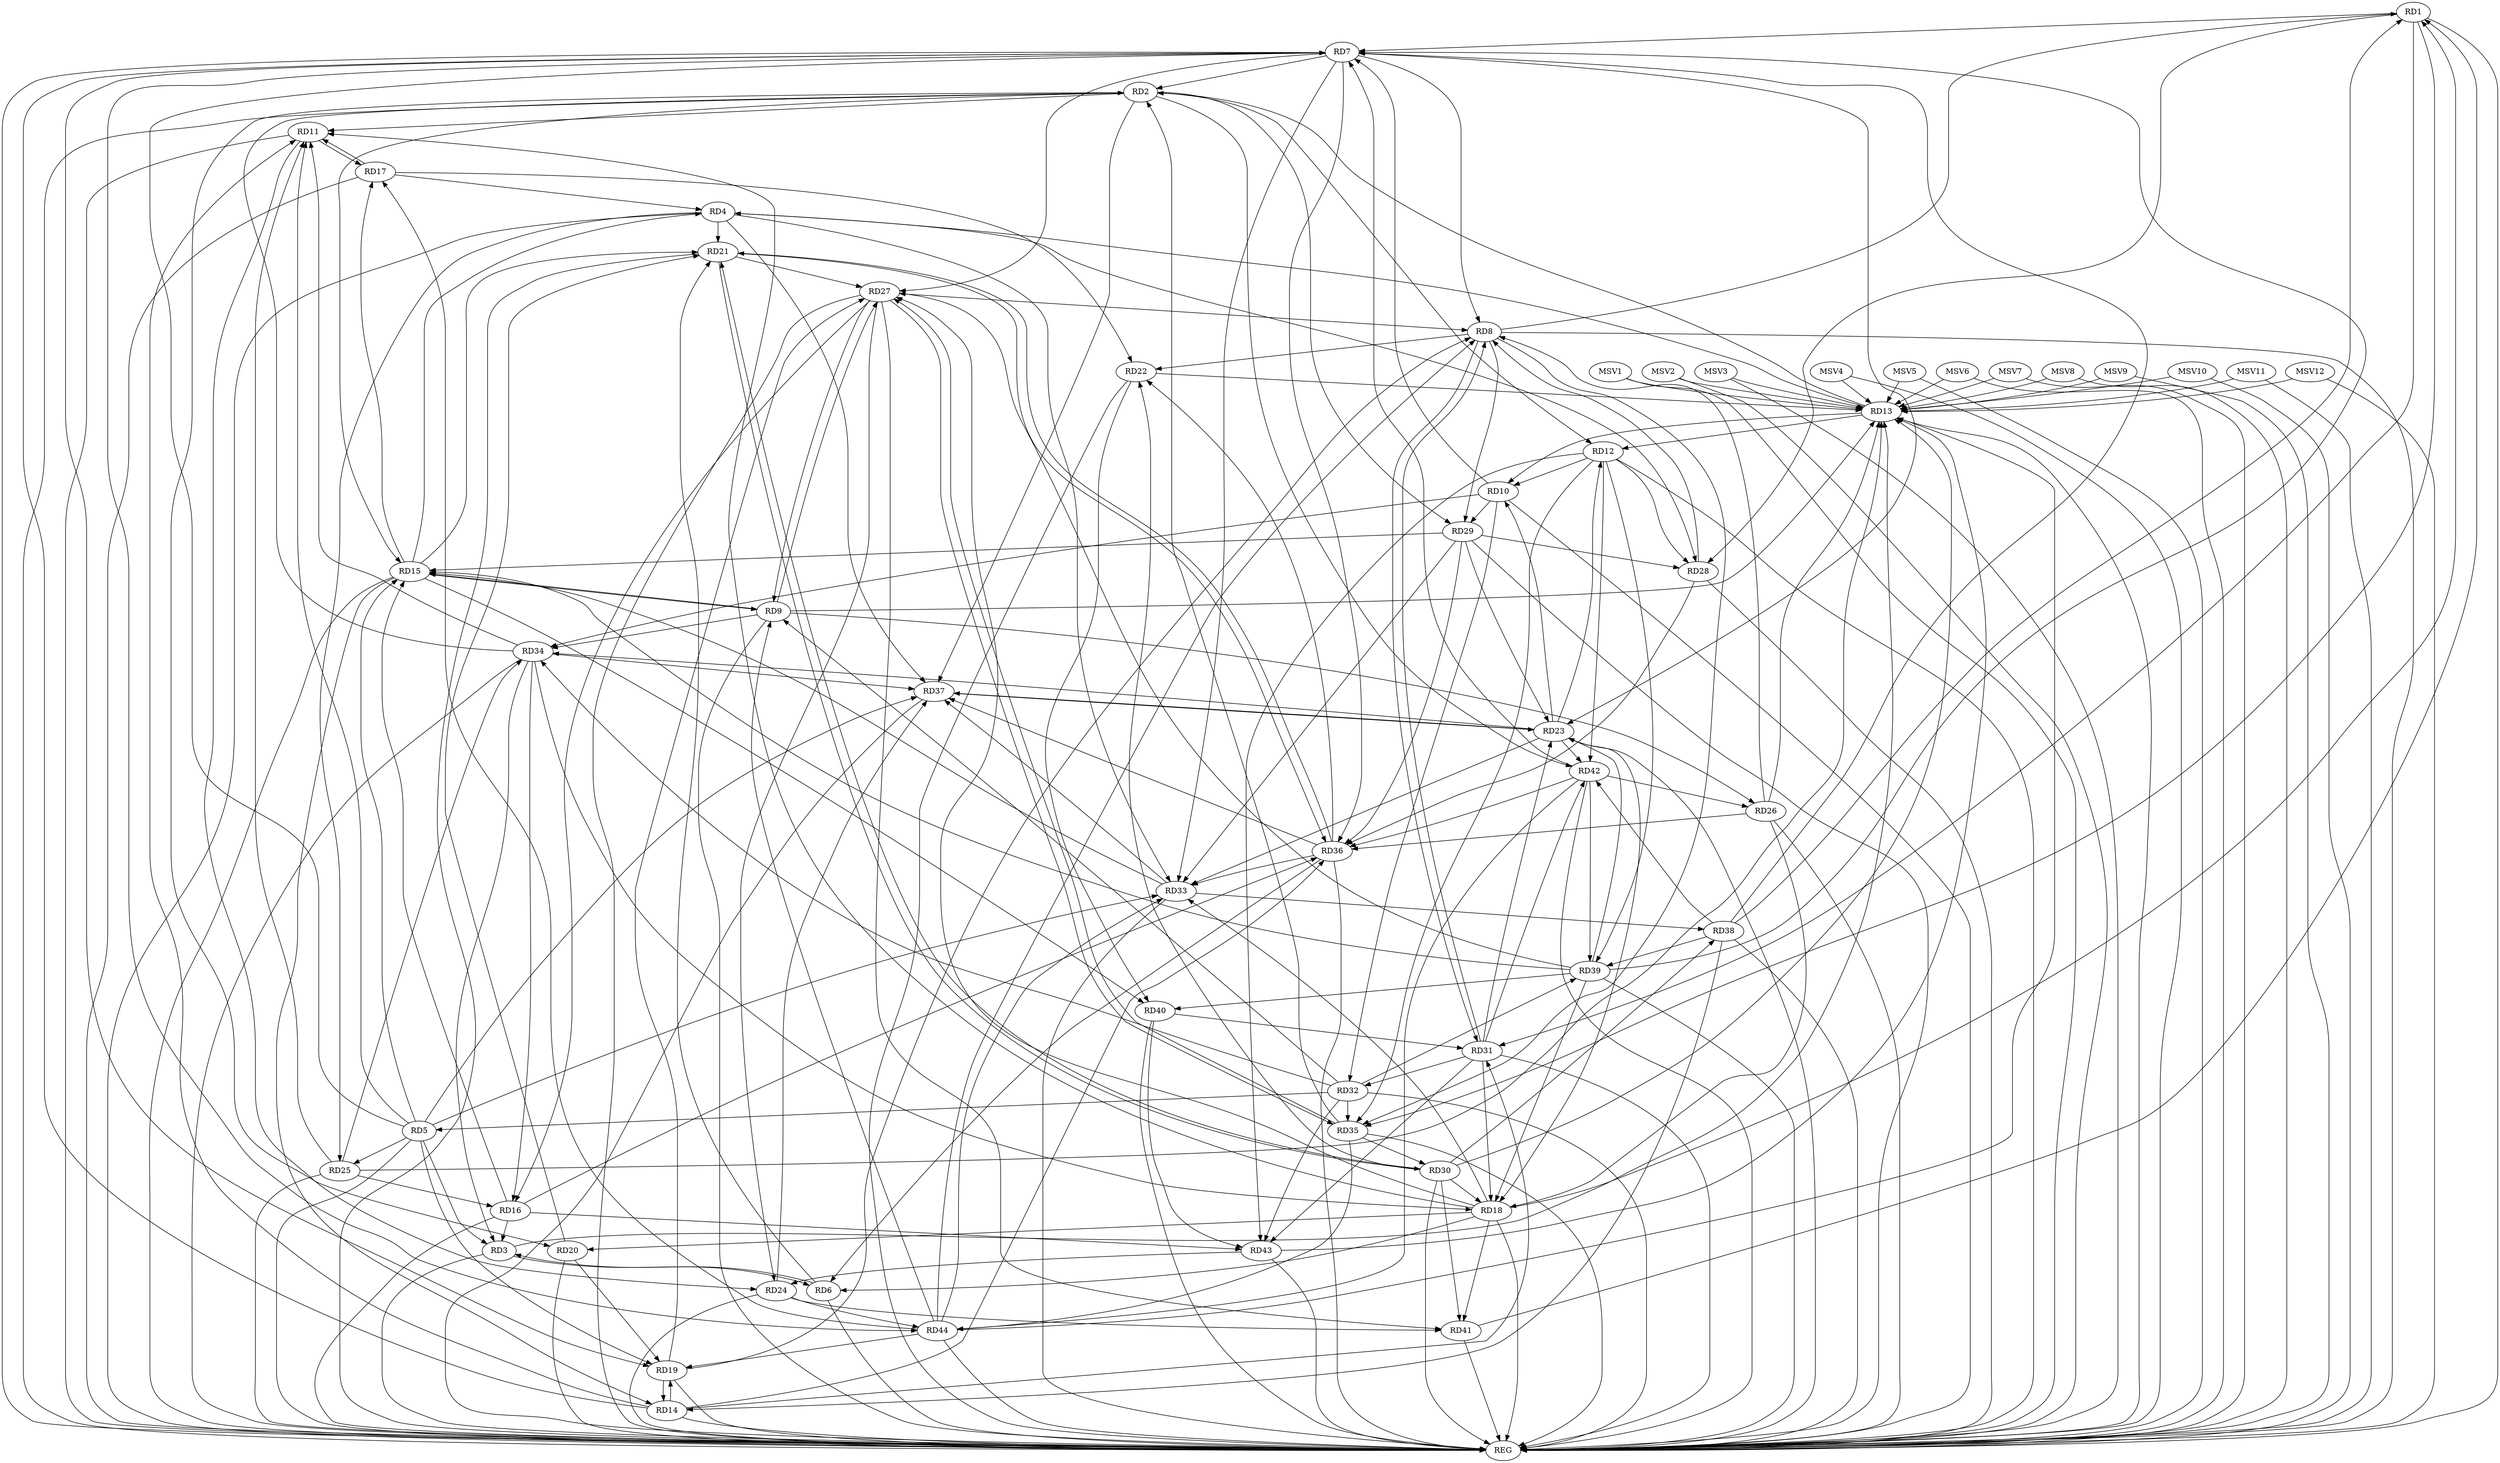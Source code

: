 strict digraph G {
  RD1 [ label="RD1" ];
  RD2 [ label="RD2" ];
  RD3 [ label="RD3" ];
  RD4 [ label="RD4" ];
  RD5 [ label="RD5" ];
  RD6 [ label="RD6" ];
  RD7 [ label="RD7" ];
  RD8 [ label="RD8" ];
  RD9 [ label="RD9" ];
  RD10 [ label="RD10" ];
  RD11 [ label="RD11" ];
  RD12 [ label="RD12" ];
  RD13 [ label="RD13" ];
  RD14 [ label="RD14" ];
  RD15 [ label="RD15" ];
  RD16 [ label="RD16" ];
  RD17 [ label="RD17" ];
  RD18 [ label="RD18" ];
  RD19 [ label="RD19" ];
  RD20 [ label="RD20" ];
  RD21 [ label="RD21" ];
  RD22 [ label="RD22" ];
  RD23 [ label="RD23" ];
  RD24 [ label="RD24" ];
  RD25 [ label="RD25" ];
  RD26 [ label="RD26" ];
  RD27 [ label="RD27" ];
  RD28 [ label="RD28" ];
  RD29 [ label="RD29" ];
  RD30 [ label="RD30" ];
  RD31 [ label="RD31" ];
  RD32 [ label="RD32" ];
  RD33 [ label="RD33" ];
  RD34 [ label="RD34" ];
  RD35 [ label="RD35" ];
  RD36 [ label="RD36" ];
  RD37 [ label="RD37" ];
  RD38 [ label="RD38" ];
  RD39 [ label="RD39" ];
  RD40 [ label="RD40" ];
  RD41 [ label="RD41" ];
  RD42 [ label="RD42" ];
  RD43 [ label="RD43" ];
  RD44 [ label="RD44" ];
  REG [ label="REG" ];
  MSV1 [ label="MSV1" ];
  MSV2 [ label="MSV2" ];
  MSV3 [ label="MSV3" ];
  MSV4 [ label="MSV4" ];
  MSV5 [ label="MSV5" ];
  MSV6 [ label="MSV6" ];
  MSV7 [ label="MSV7" ];
  MSV8 [ label="MSV8" ];
  MSV9 [ label="MSV9" ];
  MSV10 [ label="MSV10" ];
  MSV11 [ label="MSV11" ];
  MSV12 [ label="MSV12" ];
  RD1 -> RD7;
  RD8 -> RD1;
  RD18 -> RD1;
  RD1 -> RD28;
  RD1 -> RD31;
  RD1 -> RD35;
  RD38 -> RD1;
  RD41 -> RD1;
  RD7 -> RD2;
  RD2 -> RD11;
  RD2 -> RD12;
  RD13 -> RD2;
  RD2 -> RD15;
  RD2 -> RD20;
  RD2 -> RD29;
  RD34 -> RD2;
  RD35 -> RD2;
  RD2 -> RD37;
  RD2 -> RD42;
  RD5 -> RD3;
  RD3 -> RD6;
  RD6 -> RD3;
  RD3 -> RD13;
  RD16 -> RD3;
  RD34 -> RD3;
  RD13 -> RD4;
  RD15 -> RD4;
  RD17 -> RD4;
  RD4 -> RD21;
  RD4 -> RD25;
  RD4 -> RD28;
  RD4 -> RD33;
  RD4 -> RD37;
  RD5 -> RD7;
  RD5 -> RD11;
  RD5 -> RD15;
  RD5 -> RD19;
  RD5 -> RD25;
  RD32 -> RD5;
  RD5 -> RD33;
  RD5 -> RD37;
  RD18 -> RD6;
  RD6 -> RD21;
  RD36 -> RD6;
  RD7 -> RD8;
  RD10 -> RD7;
  RD14 -> RD7;
  RD7 -> RD19;
  RD7 -> RD23;
  RD7 -> RD27;
  RD7 -> RD33;
  RD7 -> RD36;
  RD38 -> RD7;
  RD39 -> RD7;
  RD42 -> RD7;
  RD7 -> RD44;
  RD19 -> RD8;
  RD8 -> RD22;
  RD26 -> RD8;
  RD27 -> RD8;
  RD28 -> RD8;
  RD8 -> RD29;
  RD8 -> RD31;
  RD31 -> RD8;
  RD8 -> RD35;
  RD44 -> RD8;
  RD9 -> RD13;
  RD9 -> RD15;
  RD15 -> RD9;
  RD9 -> RD26;
  RD9 -> RD27;
  RD27 -> RD9;
  RD32 -> RD9;
  RD9 -> RD34;
  RD44 -> RD9;
  RD12 -> RD10;
  RD13 -> RD10;
  RD23 -> RD10;
  RD10 -> RD29;
  RD10 -> RD32;
  RD10 -> RD34;
  RD14 -> RD11;
  RD11 -> RD17;
  RD17 -> RD11;
  RD18 -> RD11;
  RD11 -> RD24;
  RD25 -> RD11;
  RD34 -> RD11;
  RD13 -> RD12;
  RD23 -> RD12;
  RD12 -> RD28;
  RD12 -> RD35;
  RD12 -> RD39;
  RD12 -> RD42;
  RD12 -> RD43;
  RD22 -> RD13;
  RD25 -> RD13;
  RD26 -> RD13;
  RD30 -> RD13;
  RD43 -> RD13;
  RD44 -> RD13;
  RD15 -> RD14;
  RD14 -> RD19;
  RD19 -> RD14;
  RD14 -> RD31;
  RD14 -> RD36;
  RD38 -> RD14;
  RD16 -> RD15;
  RD15 -> RD17;
  RD15 -> RD21;
  RD29 -> RD15;
  RD33 -> RD15;
  RD39 -> RD15;
  RD15 -> RD40;
  RD25 -> RD16;
  RD27 -> RD16;
  RD34 -> RD16;
  RD16 -> RD36;
  RD16 -> RD43;
  RD17 -> RD22;
  RD44 -> RD17;
  RD18 -> RD20;
  RD23 -> RD18;
  RD26 -> RD18;
  RD18 -> RD27;
  RD30 -> RD18;
  RD31 -> RD18;
  RD18 -> RD33;
  RD34 -> RD18;
  RD39 -> RD18;
  RD18 -> RD41;
  RD20 -> RD19;
  RD19 -> RD27;
  RD44 -> RD19;
  RD20 -> RD21;
  RD21 -> RD27;
  RD21 -> RD30;
  RD30 -> RD21;
  RD21 -> RD36;
  RD36 -> RD21;
  RD30 -> RD22;
  RD36 -> RD22;
  RD22 -> RD40;
  RD29 -> RD23;
  RD31 -> RD23;
  RD23 -> RD33;
  RD23 -> RD34;
  RD23 -> RD37;
  RD37 -> RD23;
  RD39 -> RD23;
  RD23 -> RD42;
  RD27 -> RD24;
  RD24 -> RD37;
  RD24 -> RD41;
  RD43 -> RD24;
  RD24 -> RD44;
  RD25 -> RD34;
  RD26 -> RD36;
  RD42 -> RD26;
  RD27 -> RD35;
  RD35 -> RD27;
  RD39 -> RD27;
  RD27 -> RD41;
  RD29 -> RD28;
  RD28 -> RD36;
  RD29 -> RD33;
  RD29 -> RD36;
  RD35 -> RD30;
  RD30 -> RD38;
  RD30 -> RD41;
  RD31 -> RD32;
  RD40 -> RD31;
  RD31 -> RD42;
  RD31 -> RD43;
  RD32 -> RD34;
  RD32 -> RD35;
  RD32 -> RD39;
  RD32 -> RD43;
  RD36 -> RD33;
  RD33 -> RD37;
  RD33 -> RD38;
  RD44 -> RD33;
  RD34 -> RD37;
  RD35 -> RD44;
  RD36 -> RD37;
  RD42 -> RD36;
  RD38 -> RD39;
  RD38 -> RD42;
  RD39 -> RD40;
  RD42 -> RD39;
  RD40 -> RD43;
  RD42 -> RD44;
  RD1 -> REG;
  RD2 -> REG;
  RD3 -> REG;
  RD4 -> REG;
  RD5 -> REG;
  RD6 -> REG;
  RD7 -> REG;
  RD8 -> REG;
  RD9 -> REG;
  RD10 -> REG;
  RD11 -> REG;
  RD12 -> REG;
  RD13 -> REG;
  RD14 -> REG;
  RD15 -> REG;
  RD16 -> REG;
  RD17 -> REG;
  RD18 -> REG;
  RD19 -> REG;
  RD20 -> REG;
  RD21 -> REG;
  RD22 -> REG;
  RD23 -> REG;
  RD24 -> REG;
  RD25 -> REG;
  RD26 -> REG;
  RD27 -> REG;
  RD28 -> REG;
  RD29 -> REG;
  RD30 -> REG;
  RD31 -> REG;
  RD32 -> REG;
  RD33 -> REG;
  RD34 -> REG;
  RD35 -> REG;
  RD36 -> REG;
  RD37 -> REG;
  RD38 -> REG;
  RD39 -> REG;
  RD40 -> REG;
  RD41 -> REG;
  RD42 -> REG;
  RD43 -> REG;
  RD44 -> REG;
  MSV1 -> RD13;
  MSV2 -> RD13;
  MSV3 -> RD13;
  MSV1 -> REG;
  MSV2 -> REG;
  MSV3 -> REG;
  MSV4 -> RD13;
  MSV4 -> REG;
  MSV5 -> RD13;
  MSV6 -> RD13;
  MSV7 -> RD13;
  MSV8 -> RD13;
  MSV5 -> REG;
  MSV6 -> REG;
  MSV7 -> REG;
  MSV8 -> REG;
  MSV9 -> RD13;
  MSV10 -> RD13;
  MSV9 -> REG;
  MSV10 -> REG;
  MSV11 -> RD13;
  MSV12 -> RD13;
  MSV11 -> REG;
  MSV12 -> REG;
}
